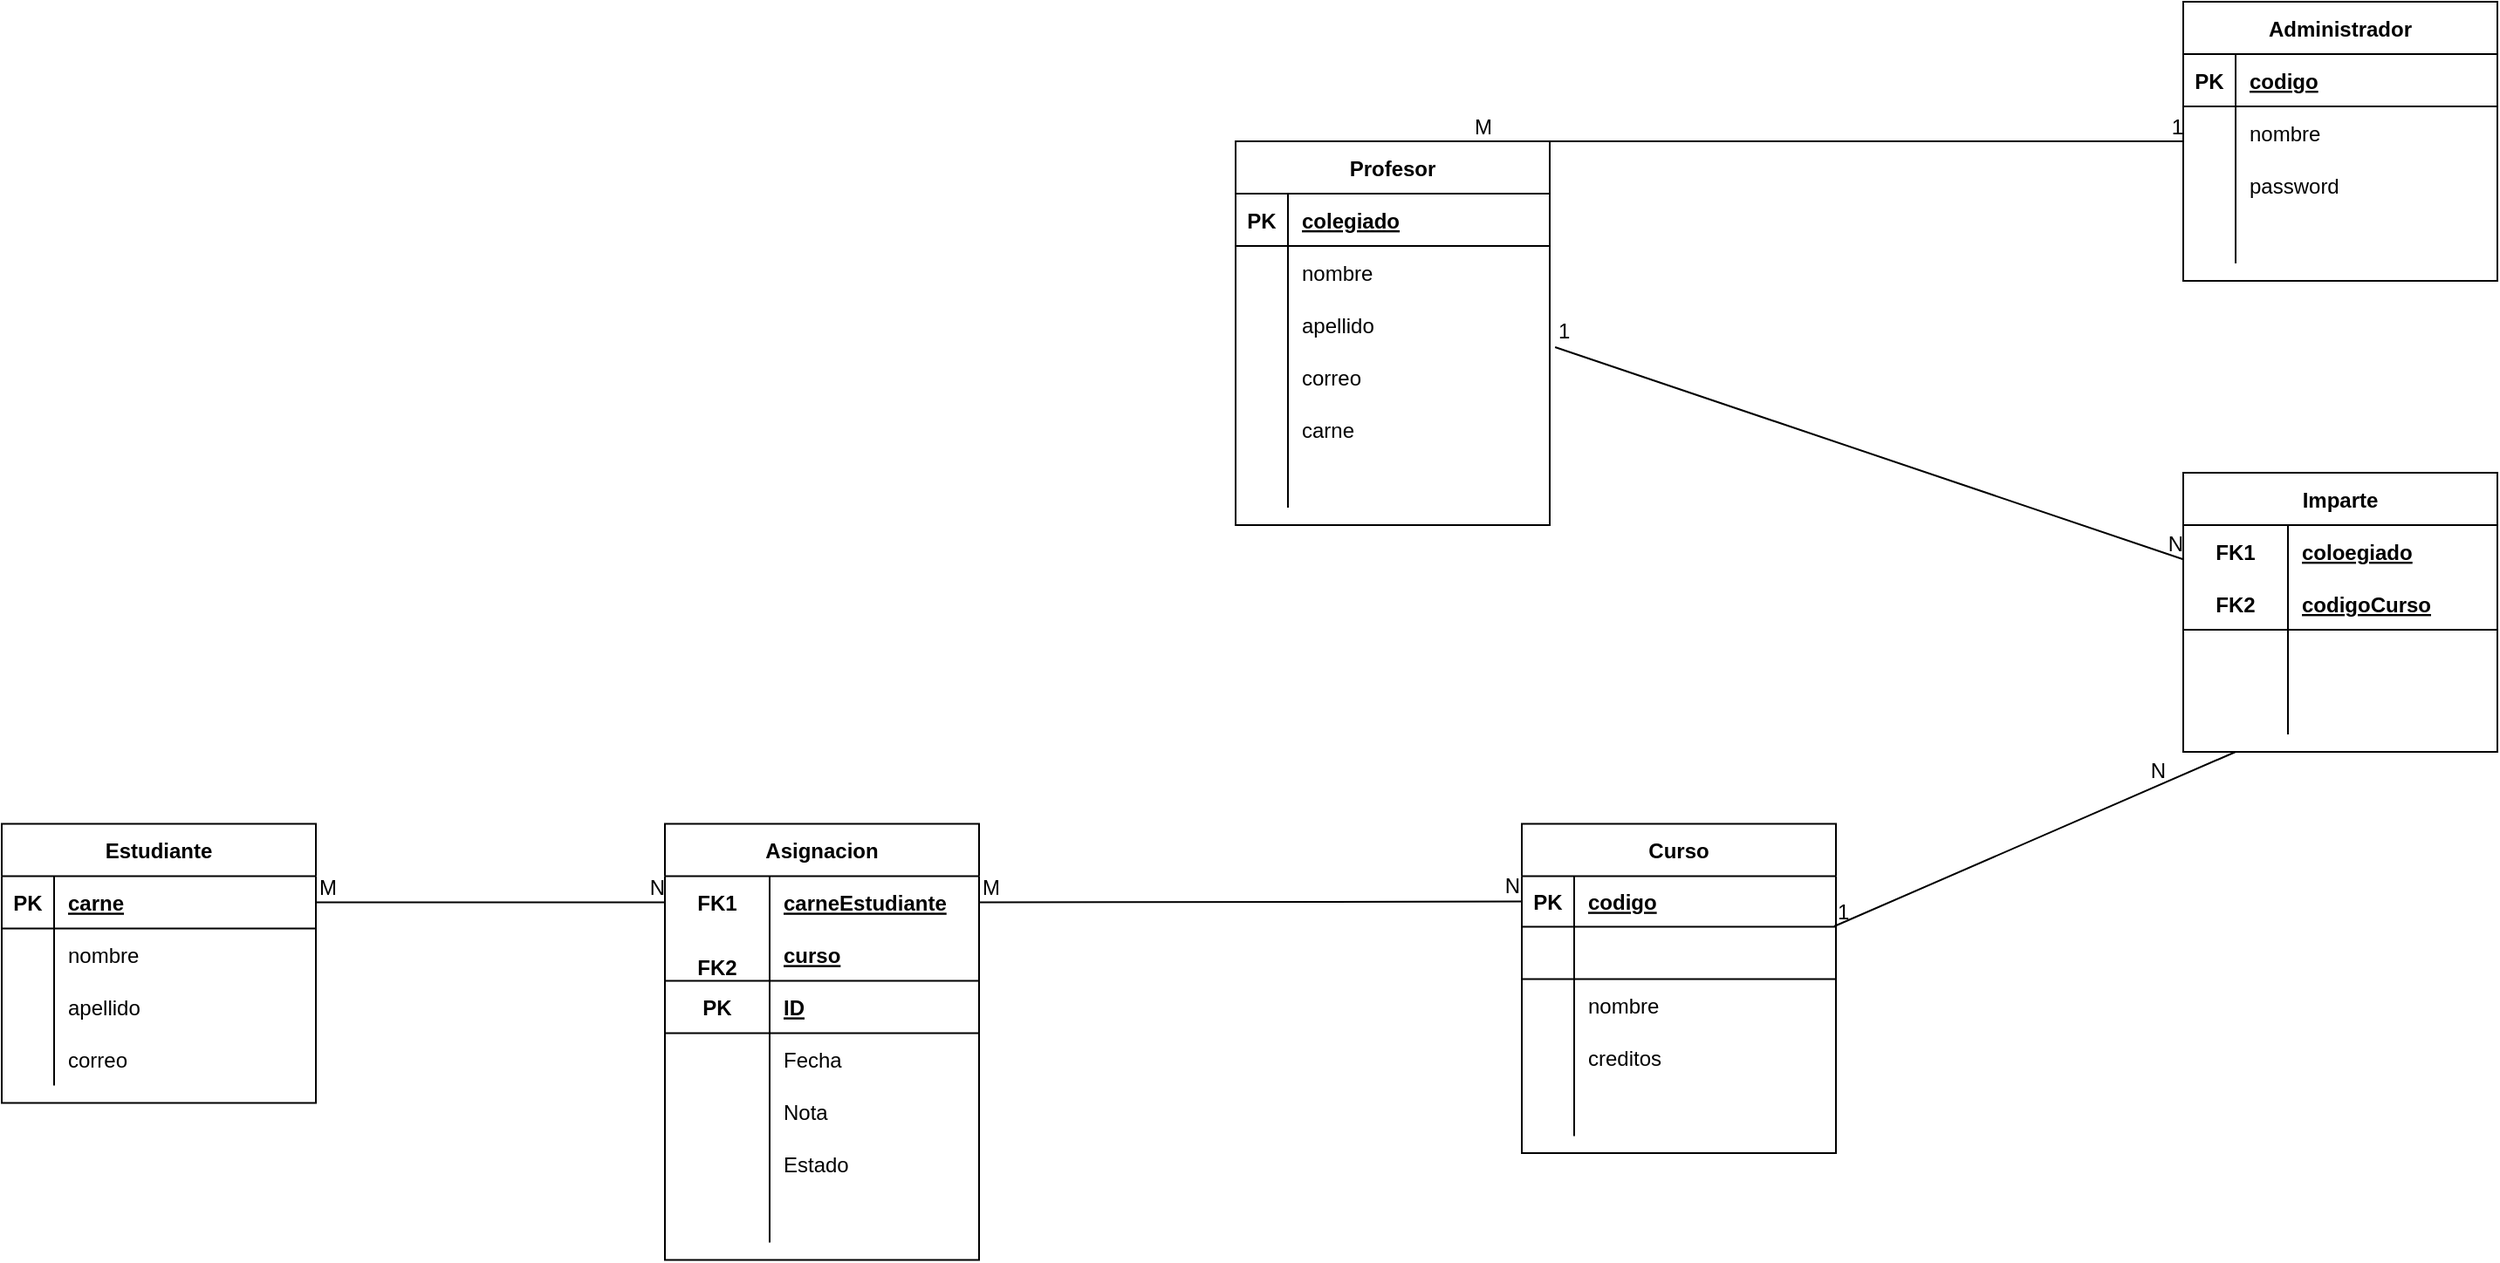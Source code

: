 <mxfile version="20.2.5" type="device"><diagram id="YXSED8SwQ3DKiTA42KXJ" name="Página-1"><mxGraphModel dx="1662" dy="840" grid="1" gridSize="10" guides="1" tooltips="1" connect="1" arrows="1" fold="1" page="1" pageScale="1" pageWidth="827" pageHeight="1169" math="0" shadow="0"><root><mxCell id="0"/><mxCell id="1" parent="0"/><mxCell id="o0XQgjASKxmksTlwsW91-1" value="Estudiante" style="shape=table;startSize=30;container=1;collapsible=1;childLayout=tableLayout;fixedRows=1;rowLines=0;fontStyle=1;align=center;resizeLast=1;" parent="1" vertex="1"><mxGeometry x="120" y="541.2" width="180" height="160" as="geometry"/></mxCell><mxCell id="o0XQgjASKxmksTlwsW91-2" value="" style="shape=tableRow;horizontal=0;startSize=0;swimlaneHead=0;swimlaneBody=0;fillColor=none;collapsible=0;dropTarget=0;points=[[0,0.5],[1,0.5]];portConstraint=eastwest;top=0;left=0;right=0;bottom=1;" parent="o0XQgjASKxmksTlwsW91-1" vertex="1"><mxGeometry y="30" width="180" height="30" as="geometry"/></mxCell><mxCell id="o0XQgjASKxmksTlwsW91-3" value="PK" style="shape=partialRectangle;connectable=0;fillColor=none;top=0;left=0;bottom=0;right=0;fontStyle=1;overflow=hidden;" parent="o0XQgjASKxmksTlwsW91-2" vertex="1"><mxGeometry width="30" height="30" as="geometry"><mxRectangle width="30" height="30" as="alternateBounds"/></mxGeometry></mxCell><mxCell id="o0XQgjASKxmksTlwsW91-4" value="carne" style="shape=partialRectangle;connectable=0;fillColor=none;top=0;left=0;bottom=0;right=0;align=left;spacingLeft=6;fontStyle=5;overflow=hidden;" parent="o0XQgjASKxmksTlwsW91-2" vertex="1"><mxGeometry x="30" width="150" height="30" as="geometry"><mxRectangle width="150" height="30" as="alternateBounds"/></mxGeometry></mxCell><mxCell id="o0XQgjASKxmksTlwsW91-5" value="" style="shape=tableRow;horizontal=0;startSize=0;swimlaneHead=0;swimlaneBody=0;fillColor=none;collapsible=0;dropTarget=0;points=[[0,0.5],[1,0.5]];portConstraint=eastwest;top=0;left=0;right=0;bottom=0;" parent="o0XQgjASKxmksTlwsW91-1" vertex="1"><mxGeometry y="60" width="180" height="30" as="geometry"/></mxCell><mxCell id="o0XQgjASKxmksTlwsW91-6" value="" style="shape=partialRectangle;connectable=0;fillColor=none;top=0;left=0;bottom=0;right=0;editable=1;overflow=hidden;" parent="o0XQgjASKxmksTlwsW91-5" vertex="1"><mxGeometry width="30" height="30" as="geometry"><mxRectangle width="30" height="30" as="alternateBounds"/></mxGeometry></mxCell><mxCell id="o0XQgjASKxmksTlwsW91-7" value="nombre" style="shape=partialRectangle;connectable=0;fillColor=none;top=0;left=0;bottom=0;right=0;align=left;spacingLeft=6;overflow=hidden;" parent="o0XQgjASKxmksTlwsW91-5" vertex="1"><mxGeometry x="30" width="150" height="30" as="geometry"><mxRectangle width="150" height="30" as="alternateBounds"/></mxGeometry></mxCell><mxCell id="o0XQgjASKxmksTlwsW91-8" value="" style="shape=tableRow;horizontal=0;startSize=0;swimlaneHead=0;swimlaneBody=0;fillColor=none;collapsible=0;dropTarget=0;points=[[0,0.5],[1,0.5]];portConstraint=eastwest;top=0;left=0;right=0;bottom=0;" parent="o0XQgjASKxmksTlwsW91-1" vertex="1"><mxGeometry y="90" width="180" height="30" as="geometry"/></mxCell><mxCell id="o0XQgjASKxmksTlwsW91-9" value="" style="shape=partialRectangle;connectable=0;fillColor=none;top=0;left=0;bottom=0;right=0;editable=1;overflow=hidden;" parent="o0XQgjASKxmksTlwsW91-8" vertex="1"><mxGeometry width="30" height="30" as="geometry"><mxRectangle width="30" height="30" as="alternateBounds"/></mxGeometry></mxCell><mxCell id="o0XQgjASKxmksTlwsW91-10" value="apellido" style="shape=partialRectangle;connectable=0;fillColor=none;top=0;left=0;bottom=0;right=0;align=left;spacingLeft=6;overflow=hidden;" parent="o0XQgjASKxmksTlwsW91-8" vertex="1"><mxGeometry x="30" width="150" height="30" as="geometry"><mxRectangle width="150" height="30" as="alternateBounds"/></mxGeometry></mxCell><mxCell id="o0XQgjASKxmksTlwsW91-11" value="" style="shape=tableRow;horizontal=0;startSize=0;swimlaneHead=0;swimlaneBody=0;fillColor=none;collapsible=0;dropTarget=0;points=[[0,0.5],[1,0.5]];portConstraint=eastwest;top=0;left=0;right=0;bottom=0;" parent="o0XQgjASKxmksTlwsW91-1" vertex="1"><mxGeometry y="120" width="180" height="30" as="geometry"/></mxCell><mxCell id="o0XQgjASKxmksTlwsW91-12" value="" style="shape=partialRectangle;connectable=0;fillColor=none;top=0;left=0;bottom=0;right=0;editable=1;overflow=hidden;" parent="o0XQgjASKxmksTlwsW91-11" vertex="1"><mxGeometry width="30" height="30" as="geometry"><mxRectangle width="30" height="30" as="alternateBounds"/></mxGeometry></mxCell><mxCell id="o0XQgjASKxmksTlwsW91-13" value="correo" style="shape=partialRectangle;connectable=0;fillColor=none;top=0;left=0;bottom=0;right=0;align=left;spacingLeft=6;overflow=hidden;" parent="o0XQgjASKxmksTlwsW91-11" vertex="1"><mxGeometry x="30" width="150" height="30" as="geometry"><mxRectangle width="150" height="30" as="alternateBounds"/></mxGeometry></mxCell><mxCell id="o0XQgjASKxmksTlwsW91-40" value="Profesor" style="shape=table;startSize=30;container=1;collapsible=1;childLayout=tableLayout;fixedRows=1;rowLines=0;fontStyle=1;align=center;resizeLast=1;" parent="1" vertex="1"><mxGeometry x="827" y="150" width="180" height="220" as="geometry"/></mxCell><mxCell id="o0XQgjASKxmksTlwsW91-41" value="" style="shape=tableRow;horizontal=0;startSize=0;swimlaneHead=0;swimlaneBody=0;fillColor=none;collapsible=0;dropTarget=0;points=[[0,0.5],[1,0.5]];portConstraint=eastwest;top=0;left=0;right=0;bottom=1;" parent="o0XQgjASKxmksTlwsW91-40" vertex="1"><mxGeometry y="30" width="180" height="30" as="geometry"/></mxCell><mxCell id="o0XQgjASKxmksTlwsW91-42" value="PK" style="shape=partialRectangle;connectable=0;fillColor=none;top=0;left=0;bottom=0;right=0;fontStyle=1;overflow=hidden;" parent="o0XQgjASKxmksTlwsW91-41" vertex="1"><mxGeometry width="30" height="30" as="geometry"><mxRectangle width="30" height="30" as="alternateBounds"/></mxGeometry></mxCell><mxCell id="o0XQgjASKxmksTlwsW91-43" value="colegiado" style="shape=partialRectangle;connectable=0;fillColor=none;top=0;left=0;bottom=0;right=0;align=left;spacingLeft=6;fontStyle=5;overflow=hidden;" parent="o0XQgjASKxmksTlwsW91-41" vertex="1"><mxGeometry x="30" width="150" height="30" as="geometry"><mxRectangle width="150" height="30" as="alternateBounds"/></mxGeometry></mxCell><mxCell id="o0XQgjASKxmksTlwsW91-44" value="" style="shape=tableRow;horizontal=0;startSize=0;swimlaneHead=0;swimlaneBody=0;fillColor=none;collapsible=0;dropTarget=0;points=[[0,0.5],[1,0.5]];portConstraint=eastwest;top=0;left=0;right=0;bottom=0;" parent="o0XQgjASKxmksTlwsW91-40" vertex="1"><mxGeometry y="60" width="180" height="30" as="geometry"/></mxCell><mxCell id="o0XQgjASKxmksTlwsW91-45" value="" style="shape=partialRectangle;connectable=0;fillColor=none;top=0;left=0;bottom=0;right=0;editable=1;overflow=hidden;" parent="o0XQgjASKxmksTlwsW91-44" vertex="1"><mxGeometry width="30" height="30" as="geometry"><mxRectangle width="30" height="30" as="alternateBounds"/></mxGeometry></mxCell><mxCell id="o0XQgjASKxmksTlwsW91-46" value="nombre" style="shape=partialRectangle;connectable=0;fillColor=none;top=0;left=0;bottom=0;right=0;align=left;spacingLeft=6;overflow=hidden;" parent="o0XQgjASKxmksTlwsW91-44" vertex="1"><mxGeometry x="30" width="150" height="30" as="geometry"><mxRectangle width="150" height="30" as="alternateBounds"/></mxGeometry></mxCell><mxCell id="o0XQgjASKxmksTlwsW91-47" value="" style="shape=tableRow;horizontal=0;startSize=0;swimlaneHead=0;swimlaneBody=0;fillColor=none;collapsible=0;dropTarget=0;points=[[0,0.5],[1,0.5]];portConstraint=eastwest;top=0;left=0;right=0;bottom=0;" parent="o0XQgjASKxmksTlwsW91-40" vertex="1"><mxGeometry y="90" width="180" height="30" as="geometry"/></mxCell><mxCell id="o0XQgjASKxmksTlwsW91-48" value="" style="shape=partialRectangle;connectable=0;fillColor=none;top=0;left=0;bottom=0;right=0;editable=1;overflow=hidden;" parent="o0XQgjASKxmksTlwsW91-47" vertex="1"><mxGeometry width="30" height="30" as="geometry"><mxRectangle width="30" height="30" as="alternateBounds"/></mxGeometry></mxCell><mxCell id="o0XQgjASKxmksTlwsW91-49" value="apellido" style="shape=partialRectangle;connectable=0;fillColor=none;top=0;left=0;bottom=0;right=0;align=left;spacingLeft=6;overflow=hidden;" parent="o0XQgjASKxmksTlwsW91-47" vertex="1"><mxGeometry x="30" width="150" height="30" as="geometry"><mxRectangle width="150" height="30" as="alternateBounds"/></mxGeometry></mxCell><mxCell id="o0XQgjASKxmksTlwsW91-50" value="" style="shape=tableRow;horizontal=0;startSize=0;swimlaneHead=0;swimlaneBody=0;fillColor=none;collapsible=0;dropTarget=0;points=[[0,0.5],[1,0.5]];portConstraint=eastwest;top=0;left=0;right=0;bottom=0;" parent="o0XQgjASKxmksTlwsW91-40" vertex="1"><mxGeometry y="120" width="180" height="30" as="geometry"/></mxCell><mxCell id="o0XQgjASKxmksTlwsW91-51" value="" style="shape=partialRectangle;connectable=0;fillColor=none;top=0;left=0;bottom=0;right=0;editable=1;overflow=hidden;" parent="o0XQgjASKxmksTlwsW91-50" vertex="1"><mxGeometry width="30" height="30" as="geometry"><mxRectangle width="30" height="30" as="alternateBounds"/></mxGeometry></mxCell><mxCell id="o0XQgjASKxmksTlwsW91-52" value="correo" style="shape=partialRectangle;connectable=0;fillColor=none;top=0;left=0;bottom=0;right=0;align=left;spacingLeft=6;overflow=hidden;" parent="o0XQgjASKxmksTlwsW91-50" vertex="1"><mxGeometry x="30" width="150" height="30" as="geometry"><mxRectangle width="150" height="30" as="alternateBounds"/></mxGeometry></mxCell><mxCell id="o0XQgjASKxmksTlwsW91-53" value="" style="shape=tableRow;horizontal=0;startSize=0;swimlaneHead=0;swimlaneBody=0;fillColor=none;collapsible=0;dropTarget=0;points=[[0,0.5],[1,0.5]];portConstraint=eastwest;top=0;left=0;right=0;bottom=0;" parent="o0XQgjASKxmksTlwsW91-40" vertex="1"><mxGeometry y="150" width="180" height="30" as="geometry"/></mxCell><mxCell id="o0XQgjASKxmksTlwsW91-54" value="" style="shape=partialRectangle;connectable=0;fillColor=none;top=0;left=0;bottom=0;right=0;editable=1;overflow=hidden;" parent="o0XQgjASKxmksTlwsW91-53" vertex="1"><mxGeometry width="30" height="30" as="geometry"><mxRectangle width="30" height="30" as="alternateBounds"/></mxGeometry></mxCell><mxCell id="o0XQgjASKxmksTlwsW91-55" value="carne" style="shape=partialRectangle;connectable=0;fillColor=none;top=0;left=0;bottom=0;right=0;align=left;spacingLeft=6;overflow=hidden;" parent="o0XQgjASKxmksTlwsW91-53" vertex="1"><mxGeometry x="30" width="150" height="30" as="geometry"><mxRectangle width="150" height="30" as="alternateBounds"/></mxGeometry></mxCell><mxCell id="o0XQgjASKxmksTlwsW91-56" value="" style="shape=tableRow;horizontal=0;startSize=0;swimlaneHead=0;swimlaneBody=0;fillColor=none;collapsible=0;dropTarget=0;points=[[0,0.5],[1,0.5]];portConstraint=eastwest;top=0;left=0;right=0;bottom=0;" parent="o0XQgjASKxmksTlwsW91-40" vertex="1"><mxGeometry y="180" width="180" height="30" as="geometry"/></mxCell><mxCell id="o0XQgjASKxmksTlwsW91-57" value="" style="shape=partialRectangle;connectable=0;fillColor=none;top=0;left=0;bottom=0;right=0;editable=1;overflow=hidden;" parent="o0XQgjASKxmksTlwsW91-56" vertex="1"><mxGeometry width="30" height="30" as="geometry"><mxRectangle width="30" height="30" as="alternateBounds"/></mxGeometry></mxCell><mxCell id="o0XQgjASKxmksTlwsW91-58" value="" style="shape=partialRectangle;connectable=0;fillColor=none;top=0;left=0;bottom=0;right=0;align=left;spacingLeft=6;overflow=hidden;" parent="o0XQgjASKxmksTlwsW91-56" vertex="1"><mxGeometry x="30" width="150" height="30" as="geometry"><mxRectangle width="150" height="30" as="alternateBounds"/></mxGeometry></mxCell><mxCell id="o0XQgjASKxmksTlwsW91-59" value="Curso" style="shape=table;startSize=30;container=1;collapsible=1;childLayout=tableLayout;fixedRows=1;rowLines=0;fontStyle=1;align=center;resizeLast=1;" parent="1" vertex="1"><mxGeometry x="991" y="541.2" width="180" height="188.8" as="geometry"/></mxCell><mxCell id="o0XQgjASKxmksTlwsW91-60" value="" style="shape=tableRow;horizontal=0;startSize=0;swimlaneHead=0;swimlaneBody=0;fillColor=none;collapsible=0;dropTarget=0;points=[[0,0.5],[1,0.5]];portConstraint=eastwest;top=0;left=0;right=0;bottom=1;" parent="o0XQgjASKxmksTlwsW91-59" vertex="1"><mxGeometry y="30" width="180" height="29" as="geometry"/></mxCell><mxCell id="o0XQgjASKxmksTlwsW91-61" value="PK" style="shape=partialRectangle;connectable=0;fillColor=none;top=0;left=0;bottom=0;right=0;fontStyle=1;overflow=hidden;" parent="o0XQgjASKxmksTlwsW91-60" vertex="1"><mxGeometry width="30" height="29" as="geometry"><mxRectangle width="30" height="29" as="alternateBounds"/></mxGeometry></mxCell><mxCell id="o0XQgjASKxmksTlwsW91-62" value="codigo" style="shape=partialRectangle;connectable=0;fillColor=none;top=0;left=0;bottom=0;right=0;align=left;spacingLeft=6;fontStyle=5;overflow=hidden;" parent="o0XQgjASKxmksTlwsW91-60" vertex="1"><mxGeometry x="30" width="150" height="29" as="geometry"><mxRectangle width="150" height="29" as="alternateBounds"/></mxGeometry></mxCell><mxCell id="AYPoFRsBQPut4fhDgriU-1" value="" style="shape=tableRow;horizontal=0;startSize=0;swimlaneHead=0;swimlaneBody=0;fillColor=none;collapsible=0;dropTarget=0;points=[[0,0.5],[1,0.5]];portConstraint=eastwest;top=0;left=0;right=0;bottom=1;" parent="o0XQgjASKxmksTlwsW91-59" vertex="1"><mxGeometry y="59" width="180" height="30" as="geometry"/></mxCell><mxCell id="AYPoFRsBQPut4fhDgriU-2" value="" style="shape=partialRectangle;connectable=0;fillColor=none;top=0;left=0;bottom=0;right=0;fontStyle=1;overflow=hidden;" parent="AYPoFRsBQPut4fhDgriU-1" vertex="1"><mxGeometry width="30" height="30" as="geometry"><mxRectangle width="30" height="30" as="alternateBounds"/></mxGeometry></mxCell><mxCell id="AYPoFRsBQPut4fhDgriU-3" value="" style="shape=partialRectangle;connectable=0;fillColor=none;top=0;left=0;bottom=0;right=0;align=left;spacingLeft=6;fontStyle=5;overflow=hidden;" parent="AYPoFRsBQPut4fhDgriU-1" vertex="1"><mxGeometry x="30" width="150" height="30" as="geometry"><mxRectangle width="150" height="30" as="alternateBounds"/></mxGeometry></mxCell><mxCell id="o0XQgjASKxmksTlwsW91-63" value="" style="shape=tableRow;horizontal=0;startSize=0;swimlaneHead=0;swimlaneBody=0;fillColor=none;collapsible=0;dropTarget=0;points=[[0,0.5],[1,0.5]];portConstraint=eastwest;top=0;left=0;right=0;bottom=0;" parent="o0XQgjASKxmksTlwsW91-59" vertex="1"><mxGeometry y="89" width="180" height="30" as="geometry"/></mxCell><mxCell id="o0XQgjASKxmksTlwsW91-64" value="" style="shape=partialRectangle;connectable=0;fillColor=none;top=0;left=0;bottom=0;right=0;editable=1;overflow=hidden;" parent="o0XQgjASKxmksTlwsW91-63" vertex="1"><mxGeometry width="30" height="30" as="geometry"><mxRectangle width="30" height="30" as="alternateBounds"/></mxGeometry></mxCell><mxCell id="o0XQgjASKxmksTlwsW91-65" value="nombre" style="shape=partialRectangle;connectable=0;fillColor=none;top=0;left=0;bottom=0;right=0;align=left;spacingLeft=6;overflow=hidden;" parent="o0XQgjASKxmksTlwsW91-63" vertex="1"><mxGeometry x="30" width="150" height="30" as="geometry"><mxRectangle width="150" height="30" as="alternateBounds"/></mxGeometry></mxCell><mxCell id="o0XQgjASKxmksTlwsW91-66" value="" style="shape=tableRow;horizontal=0;startSize=0;swimlaneHead=0;swimlaneBody=0;fillColor=none;collapsible=0;dropTarget=0;points=[[0,0.5],[1,0.5]];portConstraint=eastwest;top=0;left=0;right=0;bottom=0;" parent="o0XQgjASKxmksTlwsW91-59" vertex="1"><mxGeometry y="119" width="180" height="30" as="geometry"/></mxCell><mxCell id="o0XQgjASKxmksTlwsW91-67" value="" style="shape=partialRectangle;connectable=0;fillColor=none;top=0;left=0;bottom=0;right=0;editable=1;overflow=hidden;" parent="o0XQgjASKxmksTlwsW91-66" vertex="1"><mxGeometry width="30" height="30" as="geometry"><mxRectangle width="30" height="30" as="alternateBounds"/></mxGeometry></mxCell><mxCell id="o0XQgjASKxmksTlwsW91-68" value="creditos" style="shape=partialRectangle;connectable=0;fillColor=none;top=0;left=0;bottom=0;right=0;align=left;spacingLeft=6;overflow=hidden;" parent="o0XQgjASKxmksTlwsW91-66" vertex="1"><mxGeometry x="30" width="150" height="30" as="geometry"><mxRectangle width="150" height="30" as="alternateBounds"/></mxGeometry></mxCell><mxCell id="o0XQgjASKxmksTlwsW91-69" value="" style="shape=tableRow;horizontal=0;startSize=0;swimlaneHead=0;swimlaneBody=0;fillColor=none;collapsible=0;dropTarget=0;points=[[0,0.5],[1,0.5]];portConstraint=eastwest;top=0;left=0;right=0;bottom=0;" parent="o0XQgjASKxmksTlwsW91-59" vertex="1"><mxGeometry y="149" width="180" height="30" as="geometry"/></mxCell><mxCell id="o0XQgjASKxmksTlwsW91-70" value="" style="shape=partialRectangle;connectable=0;fillColor=none;top=0;left=0;bottom=0;right=0;editable=1;overflow=hidden;" parent="o0XQgjASKxmksTlwsW91-69" vertex="1"><mxGeometry width="30" height="30" as="geometry"><mxRectangle width="30" height="30" as="alternateBounds"/></mxGeometry></mxCell><mxCell id="o0XQgjASKxmksTlwsW91-71" value="" style="shape=partialRectangle;connectable=0;fillColor=none;top=0;left=0;bottom=0;right=0;align=left;spacingLeft=6;overflow=hidden;" parent="o0XQgjASKxmksTlwsW91-69" vertex="1"><mxGeometry x="30" width="150" height="30" as="geometry"><mxRectangle width="150" height="30" as="alternateBounds"/></mxGeometry></mxCell><mxCell id="o0XQgjASKxmksTlwsW91-72" value="Asignacion" style="shape=table;startSize=30;container=1;collapsible=1;childLayout=tableLayout;fixedRows=1;rowLines=0;fontStyle=1;align=center;resizeLast=1;" parent="1" vertex="1"><mxGeometry x="500" y="541.2" width="180" height="250" as="geometry"/></mxCell><mxCell id="o0XQgjASKxmksTlwsW91-73" value="" style="shape=tableRow;horizontal=0;startSize=0;swimlaneHead=0;swimlaneBody=0;fillColor=none;collapsible=0;dropTarget=0;points=[[0,0.5],[1,0.5]];portConstraint=eastwest;top=0;left=0;right=0;bottom=0;" parent="o0XQgjASKxmksTlwsW91-72" vertex="1"><mxGeometry y="30" width="180" height="30" as="geometry"/></mxCell><mxCell id="o0XQgjASKxmksTlwsW91-74" value="FK1" style="shape=partialRectangle;connectable=0;fillColor=none;top=0;left=0;bottom=0;right=0;fontStyle=1;overflow=hidden;" parent="o0XQgjASKxmksTlwsW91-73" vertex="1"><mxGeometry width="60" height="30" as="geometry"><mxRectangle width="60" height="30" as="alternateBounds"/></mxGeometry></mxCell><mxCell id="o0XQgjASKxmksTlwsW91-75" value="carneEstudiante" style="shape=partialRectangle;connectable=0;fillColor=none;top=0;left=0;bottom=0;right=0;align=left;spacingLeft=6;fontStyle=5;overflow=hidden;" parent="o0XQgjASKxmksTlwsW91-73" vertex="1"><mxGeometry x="60" width="120" height="30" as="geometry"><mxRectangle width="120" height="30" as="alternateBounds"/></mxGeometry></mxCell><mxCell id="o0XQgjASKxmksTlwsW91-76" value="" style="shape=tableRow;horizontal=0;startSize=0;swimlaneHead=0;swimlaneBody=0;fillColor=none;collapsible=0;dropTarget=0;points=[[0,0.5],[1,0.5]];portConstraint=eastwest;top=0;left=0;right=0;bottom=1;" parent="o0XQgjASKxmksTlwsW91-72" vertex="1"><mxGeometry y="60" width="180" height="30" as="geometry"/></mxCell><mxCell id="o0XQgjASKxmksTlwsW91-77" value="&#10;FK2" style="shape=partialRectangle;connectable=0;fillColor=none;top=0;left=0;bottom=0;right=0;fontStyle=1;overflow=hidden;" parent="o0XQgjASKxmksTlwsW91-76" vertex="1"><mxGeometry width="60" height="30" as="geometry"><mxRectangle width="60" height="30" as="alternateBounds"/></mxGeometry></mxCell><mxCell id="o0XQgjASKxmksTlwsW91-78" value="curso" style="shape=partialRectangle;connectable=0;fillColor=none;top=0;left=0;bottom=0;right=0;align=left;spacingLeft=6;fontStyle=5;overflow=hidden;" parent="o0XQgjASKxmksTlwsW91-76" vertex="1"><mxGeometry x="60" width="120" height="30" as="geometry"><mxRectangle width="120" height="30" as="alternateBounds"/></mxGeometry></mxCell><mxCell id="o0XQgjASKxmksTlwsW91-112" value="" style="shape=tableRow;horizontal=0;startSize=0;swimlaneHead=0;swimlaneBody=0;fillColor=none;collapsible=0;dropTarget=0;points=[[0,0.5],[1,0.5]];portConstraint=eastwest;top=0;left=0;right=0;bottom=1;" parent="o0XQgjASKxmksTlwsW91-72" vertex="1"><mxGeometry y="90" width="180" height="30" as="geometry"/></mxCell><mxCell id="o0XQgjASKxmksTlwsW91-113" value="PK" style="shape=partialRectangle;connectable=0;fillColor=none;top=0;left=0;bottom=0;right=0;fontStyle=1;overflow=hidden;" parent="o0XQgjASKxmksTlwsW91-112" vertex="1"><mxGeometry width="60" height="30" as="geometry"><mxRectangle width="60" height="30" as="alternateBounds"/></mxGeometry></mxCell><mxCell id="o0XQgjASKxmksTlwsW91-114" value="ID" style="shape=partialRectangle;connectable=0;fillColor=none;top=0;left=0;bottom=0;right=0;align=left;spacingLeft=6;fontStyle=5;overflow=hidden;" parent="o0XQgjASKxmksTlwsW91-112" vertex="1"><mxGeometry x="60" width="120" height="30" as="geometry"><mxRectangle width="120" height="30" as="alternateBounds"/></mxGeometry></mxCell><mxCell id="o0XQgjASKxmksTlwsW91-79" value="" style="shape=tableRow;horizontal=0;startSize=0;swimlaneHead=0;swimlaneBody=0;fillColor=none;collapsible=0;dropTarget=0;points=[[0,0.5],[1,0.5]];portConstraint=eastwest;top=0;left=0;right=0;bottom=0;" parent="o0XQgjASKxmksTlwsW91-72" vertex="1"><mxGeometry y="120" width="180" height="30" as="geometry"/></mxCell><mxCell id="o0XQgjASKxmksTlwsW91-80" value="" style="shape=partialRectangle;connectable=0;fillColor=none;top=0;left=0;bottom=0;right=0;editable=1;overflow=hidden;" parent="o0XQgjASKxmksTlwsW91-79" vertex="1"><mxGeometry width="60" height="30" as="geometry"><mxRectangle width="60" height="30" as="alternateBounds"/></mxGeometry></mxCell><mxCell id="o0XQgjASKxmksTlwsW91-81" value="Fecha" style="shape=partialRectangle;connectable=0;fillColor=none;top=0;left=0;bottom=0;right=0;align=left;spacingLeft=6;overflow=hidden;" parent="o0XQgjASKxmksTlwsW91-79" vertex="1"><mxGeometry x="60" width="120" height="30" as="geometry"><mxRectangle width="120" height="30" as="alternateBounds"/></mxGeometry></mxCell><mxCell id="o0XQgjASKxmksTlwsW91-118" value="" style="shape=tableRow;horizontal=0;startSize=0;swimlaneHead=0;swimlaneBody=0;fillColor=none;collapsible=0;dropTarget=0;points=[[0,0.5],[1,0.5]];portConstraint=eastwest;top=0;left=0;right=0;bottom=0;" parent="o0XQgjASKxmksTlwsW91-72" vertex="1"><mxGeometry y="150" width="180" height="30" as="geometry"/></mxCell><mxCell id="o0XQgjASKxmksTlwsW91-119" value="" style="shape=partialRectangle;connectable=0;fillColor=none;top=0;left=0;bottom=0;right=0;editable=1;overflow=hidden;" parent="o0XQgjASKxmksTlwsW91-118" vertex="1"><mxGeometry width="60" height="30" as="geometry"><mxRectangle width="60" height="30" as="alternateBounds"/></mxGeometry></mxCell><mxCell id="o0XQgjASKxmksTlwsW91-120" value="Nota" style="shape=partialRectangle;connectable=0;fillColor=none;top=0;left=0;bottom=0;right=0;align=left;spacingLeft=6;overflow=hidden;" parent="o0XQgjASKxmksTlwsW91-118" vertex="1"><mxGeometry x="60" width="120" height="30" as="geometry"><mxRectangle width="120" height="30" as="alternateBounds"/></mxGeometry></mxCell><mxCell id="o0XQgjASKxmksTlwsW91-121" value="" style="shape=tableRow;horizontal=0;startSize=0;swimlaneHead=0;swimlaneBody=0;fillColor=none;collapsible=0;dropTarget=0;points=[[0,0.5],[1,0.5]];portConstraint=eastwest;top=0;left=0;right=0;bottom=0;" parent="o0XQgjASKxmksTlwsW91-72" vertex="1"><mxGeometry y="180" width="180" height="30" as="geometry"/></mxCell><mxCell id="o0XQgjASKxmksTlwsW91-122" value="" style="shape=partialRectangle;connectable=0;fillColor=none;top=0;left=0;bottom=0;right=0;editable=1;overflow=hidden;" parent="o0XQgjASKxmksTlwsW91-121" vertex="1"><mxGeometry width="60" height="30" as="geometry"><mxRectangle width="60" height="30" as="alternateBounds"/></mxGeometry></mxCell><mxCell id="o0XQgjASKxmksTlwsW91-123" value="Estado" style="shape=partialRectangle;connectable=0;fillColor=none;top=0;left=0;bottom=0;right=0;align=left;spacingLeft=6;overflow=hidden;" parent="o0XQgjASKxmksTlwsW91-121" vertex="1"><mxGeometry x="60" width="120" height="30" as="geometry"><mxRectangle width="120" height="30" as="alternateBounds"/></mxGeometry></mxCell><mxCell id="o0XQgjASKxmksTlwsW91-82" value="" style="shape=tableRow;horizontal=0;startSize=0;swimlaneHead=0;swimlaneBody=0;fillColor=none;collapsible=0;dropTarget=0;points=[[0,0.5],[1,0.5]];portConstraint=eastwest;top=0;left=0;right=0;bottom=0;" parent="o0XQgjASKxmksTlwsW91-72" vertex="1"><mxGeometry y="210" width="180" height="30" as="geometry"/></mxCell><mxCell id="o0XQgjASKxmksTlwsW91-83" value="" style="shape=partialRectangle;connectable=0;fillColor=none;top=0;left=0;bottom=0;right=0;editable=1;overflow=hidden;" parent="o0XQgjASKxmksTlwsW91-82" vertex="1"><mxGeometry width="60" height="30" as="geometry"><mxRectangle width="60" height="30" as="alternateBounds"/></mxGeometry></mxCell><mxCell id="o0XQgjASKxmksTlwsW91-84" value="" style="shape=partialRectangle;connectable=0;fillColor=none;top=0;left=0;bottom=0;right=0;align=left;spacingLeft=6;overflow=hidden;" parent="o0XQgjASKxmksTlwsW91-82" vertex="1"><mxGeometry x="60" width="120" height="30" as="geometry"><mxRectangle width="120" height="30" as="alternateBounds"/></mxGeometry></mxCell><mxCell id="o0XQgjASKxmksTlwsW91-85" value="" style="endArrow=none;html=1;rounded=0;exitX=1;exitY=0.5;exitDx=0;exitDy=0;entryX=0;entryY=0.5;entryDx=0;entryDy=0;" parent="1" source="o0XQgjASKxmksTlwsW91-2" target="o0XQgjASKxmksTlwsW91-73" edge="1"><mxGeometry relative="1" as="geometry"><mxPoint x="350" y="411.2" as="sourcePoint"/><mxPoint x="510" y="411.2" as="targetPoint"/></mxGeometry></mxCell><mxCell id="o0XQgjASKxmksTlwsW91-86" value="M" style="resizable=0;html=1;align=left;verticalAlign=bottom;" parent="o0XQgjASKxmksTlwsW91-85" connectable="0" vertex="1"><mxGeometry x="-1" relative="1" as="geometry"/></mxCell><mxCell id="o0XQgjASKxmksTlwsW91-87" value="N" style="resizable=0;html=1;align=right;verticalAlign=bottom;" parent="o0XQgjASKxmksTlwsW91-85" connectable="0" vertex="1"><mxGeometry x="1" relative="1" as="geometry"/></mxCell><mxCell id="o0XQgjASKxmksTlwsW91-88" value="" style="endArrow=none;html=1;rounded=0;exitX=1;exitY=0.5;exitDx=0;exitDy=0;" parent="1" source="o0XQgjASKxmksTlwsW91-73" target="o0XQgjASKxmksTlwsW91-60" edge="1"><mxGeometry relative="1" as="geometry"><mxPoint x="720" y="431.2" as="sourcePoint"/><mxPoint x="920" y="431.2" as="targetPoint"/></mxGeometry></mxCell><mxCell id="o0XQgjASKxmksTlwsW91-89" value="M" style="resizable=0;html=1;align=left;verticalAlign=bottom;" parent="o0XQgjASKxmksTlwsW91-88" connectable="0" vertex="1"><mxGeometry x="-1" relative="1" as="geometry"/></mxCell><mxCell id="o0XQgjASKxmksTlwsW91-90" value="N" style="resizable=0;html=1;align=right;verticalAlign=bottom;" parent="o0XQgjASKxmksTlwsW91-88" connectable="0" vertex="1"><mxGeometry x="1" relative="1" as="geometry"/></mxCell><mxCell id="o0XQgjASKxmksTlwsW91-91" value="" style="endArrow=none;html=1;rounded=0;exitX=1.017;exitY=-0.067;exitDx=0;exitDy=0;exitPerimeter=0;" parent="1" source="o0XQgjASKxmksTlwsW91-50" target="jbptjtsw8BKwwjhr5FpI-1" edge="1"><mxGeometry relative="1" as="geometry"><mxPoint x="1140" y="310" as="sourcePoint"/><mxPoint x="1300" y="310" as="targetPoint"/></mxGeometry></mxCell><mxCell id="o0XQgjASKxmksTlwsW91-92" value="1" style="resizable=0;html=1;align=left;verticalAlign=bottom;" parent="o0XQgjASKxmksTlwsW91-91" connectable="0" vertex="1"><mxGeometry x="-1" relative="1" as="geometry"/></mxCell><mxCell id="o0XQgjASKxmksTlwsW91-93" value="N" style="resizable=0;html=1;align=right;verticalAlign=bottom;" parent="o0XQgjASKxmksTlwsW91-91" connectable="0" vertex="1"><mxGeometry x="1" relative="1" as="geometry"/></mxCell><mxCell id="o0XQgjASKxmksTlwsW91-94" value="Administrador" style="shape=table;startSize=30;container=1;collapsible=1;childLayout=tableLayout;fixedRows=1;rowLines=0;fontStyle=1;align=center;resizeLast=1;" parent="1" vertex="1"><mxGeometry x="1370" y="70" width="180" height="160" as="geometry"/></mxCell><mxCell id="o0XQgjASKxmksTlwsW91-95" value="" style="shape=tableRow;horizontal=0;startSize=0;swimlaneHead=0;swimlaneBody=0;fillColor=none;collapsible=0;dropTarget=0;points=[[0,0.5],[1,0.5]];portConstraint=eastwest;top=0;left=0;right=0;bottom=1;" parent="o0XQgjASKxmksTlwsW91-94" vertex="1"><mxGeometry y="30" width="180" height="30" as="geometry"/></mxCell><mxCell id="o0XQgjASKxmksTlwsW91-96" value="PK" style="shape=partialRectangle;connectable=0;fillColor=none;top=0;left=0;bottom=0;right=0;fontStyle=1;overflow=hidden;" parent="o0XQgjASKxmksTlwsW91-95" vertex="1"><mxGeometry width="30" height="30" as="geometry"><mxRectangle width="30" height="30" as="alternateBounds"/></mxGeometry></mxCell><mxCell id="o0XQgjASKxmksTlwsW91-97" value="codigo" style="shape=partialRectangle;connectable=0;fillColor=none;top=0;left=0;bottom=0;right=0;align=left;spacingLeft=6;fontStyle=5;overflow=hidden;" parent="o0XQgjASKxmksTlwsW91-95" vertex="1"><mxGeometry x="30" width="150" height="30" as="geometry"><mxRectangle width="150" height="30" as="alternateBounds"/></mxGeometry></mxCell><mxCell id="o0XQgjASKxmksTlwsW91-98" value="" style="shape=tableRow;horizontal=0;startSize=0;swimlaneHead=0;swimlaneBody=0;fillColor=none;collapsible=0;dropTarget=0;points=[[0,0.5],[1,0.5]];portConstraint=eastwest;top=0;left=0;right=0;bottom=0;" parent="o0XQgjASKxmksTlwsW91-94" vertex="1"><mxGeometry y="60" width="180" height="30" as="geometry"/></mxCell><mxCell id="o0XQgjASKxmksTlwsW91-99" value="" style="shape=partialRectangle;connectable=0;fillColor=none;top=0;left=0;bottom=0;right=0;editable=1;overflow=hidden;" parent="o0XQgjASKxmksTlwsW91-98" vertex="1"><mxGeometry width="30" height="30" as="geometry"><mxRectangle width="30" height="30" as="alternateBounds"/></mxGeometry></mxCell><mxCell id="o0XQgjASKxmksTlwsW91-100" value="nombre" style="shape=partialRectangle;connectable=0;fillColor=none;top=0;left=0;bottom=0;right=0;align=left;spacingLeft=6;overflow=hidden;" parent="o0XQgjASKxmksTlwsW91-98" vertex="1"><mxGeometry x="30" width="150" height="30" as="geometry"><mxRectangle width="150" height="30" as="alternateBounds"/></mxGeometry></mxCell><mxCell id="o0XQgjASKxmksTlwsW91-101" value="" style="shape=tableRow;horizontal=0;startSize=0;swimlaneHead=0;swimlaneBody=0;fillColor=none;collapsible=0;dropTarget=0;points=[[0,0.5],[1,0.5]];portConstraint=eastwest;top=0;left=0;right=0;bottom=0;" parent="o0XQgjASKxmksTlwsW91-94" vertex="1"><mxGeometry y="90" width="180" height="30" as="geometry"/></mxCell><mxCell id="o0XQgjASKxmksTlwsW91-102" value="" style="shape=partialRectangle;connectable=0;fillColor=none;top=0;left=0;bottom=0;right=0;editable=1;overflow=hidden;" parent="o0XQgjASKxmksTlwsW91-101" vertex="1"><mxGeometry width="30" height="30" as="geometry"><mxRectangle width="30" height="30" as="alternateBounds"/></mxGeometry></mxCell><mxCell id="o0XQgjASKxmksTlwsW91-103" value="password" style="shape=partialRectangle;connectable=0;fillColor=none;top=0;left=0;bottom=0;right=0;align=left;spacingLeft=6;overflow=hidden;" parent="o0XQgjASKxmksTlwsW91-101" vertex="1"><mxGeometry x="30" width="150" height="30" as="geometry"><mxRectangle width="150" height="30" as="alternateBounds"/></mxGeometry></mxCell><mxCell id="o0XQgjASKxmksTlwsW91-104" value="" style="shape=tableRow;horizontal=0;startSize=0;swimlaneHead=0;swimlaneBody=0;fillColor=none;collapsible=0;dropTarget=0;points=[[0,0.5],[1,0.5]];portConstraint=eastwest;top=0;left=0;right=0;bottom=0;" parent="o0XQgjASKxmksTlwsW91-94" vertex="1"><mxGeometry y="120" width="180" height="30" as="geometry"/></mxCell><mxCell id="o0XQgjASKxmksTlwsW91-105" value="" style="shape=partialRectangle;connectable=0;fillColor=none;top=0;left=0;bottom=0;right=0;editable=1;overflow=hidden;" parent="o0XQgjASKxmksTlwsW91-104" vertex="1"><mxGeometry width="30" height="30" as="geometry"><mxRectangle width="30" height="30" as="alternateBounds"/></mxGeometry></mxCell><mxCell id="o0XQgjASKxmksTlwsW91-106" value="" style="shape=partialRectangle;connectable=0;fillColor=none;top=0;left=0;bottom=0;right=0;align=left;spacingLeft=6;overflow=hidden;" parent="o0XQgjASKxmksTlwsW91-104" vertex="1"><mxGeometry x="30" width="150" height="30" as="geometry"><mxRectangle width="150" height="30" as="alternateBounds"/></mxGeometry></mxCell><mxCell id="o0XQgjASKxmksTlwsW91-109" value="" style="endArrow=none;html=1;rounded=0;exitX=0.75;exitY=0;exitDx=0;exitDy=0;" parent="1" source="o0XQgjASKxmksTlwsW91-40" target="o0XQgjASKxmksTlwsW91-94" edge="1"><mxGeometry relative="1" as="geometry"><mxPoint x="1030" y="30" as="sourcePoint"/><mxPoint x="1190" y="30" as="targetPoint"/></mxGeometry></mxCell><mxCell id="o0XQgjASKxmksTlwsW91-110" value="M" style="resizable=0;html=1;align=left;verticalAlign=bottom;" parent="o0XQgjASKxmksTlwsW91-109" connectable="0" vertex="1"><mxGeometry x="-1" relative="1" as="geometry"/></mxCell><mxCell id="o0XQgjASKxmksTlwsW91-111" value="1" style="resizable=0;html=1;align=right;verticalAlign=bottom;" parent="o0XQgjASKxmksTlwsW91-109" connectable="0" vertex="1"><mxGeometry x="1" relative="1" as="geometry"/></mxCell><mxCell id="jbptjtsw8BKwwjhr5FpI-1" value="Imparte" style="shape=table;startSize=30;container=1;collapsible=1;childLayout=tableLayout;fixedRows=1;rowLines=0;fontStyle=1;align=center;resizeLast=1;" vertex="1" parent="1"><mxGeometry x="1370" y="340" width="180" height="160" as="geometry"/></mxCell><mxCell id="jbptjtsw8BKwwjhr5FpI-2" value="" style="shape=tableRow;horizontal=0;startSize=0;swimlaneHead=0;swimlaneBody=0;fillColor=none;collapsible=0;dropTarget=0;points=[[0,0.5],[1,0.5]];portConstraint=eastwest;top=0;left=0;right=0;bottom=0;" vertex="1" parent="jbptjtsw8BKwwjhr5FpI-1"><mxGeometry y="30" width="180" height="30" as="geometry"/></mxCell><mxCell id="jbptjtsw8BKwwjhr5FpI-3" value="FK1" style="shape=partialRectangle;connectable=0;fillColor=none;top=0;left=0;bottom=0;right=0;fontStyle=1;overflow=hidden;" vertex="1" parent="jbptjtsw8BKwwjhr5FpI-2"><mxGeometry width="60" height="30" as="geometry"><mxRectangle width="60" height="30" as="alternateBounds"/></mxGeometry></mxCell><mxCell id="jbptjtsw8BKwwjhr5FpI-4" value="coloegiado" style="shape=partialRectangle;connectable=0;fillColor=none;top=0;left=0;bottom=0;right=0;align=left;spacingLeft=6;fontStyle=5;overflow=hidden;" vertex="1" parent="jbptjtsw8BKwwjhr5FpI-2"><mxGeometry x="60" width="120" height="30" as="geometry"><mxRectangle width="120" height="30" as="alternateBounds"/></mxGeometry></mxCell><mxCell id="jbptjtsw8BKwwjhr5FpI-5" value="" style="shape=tableRow;horizontal=0;startSize=0;swimlaneHead=0;swimlaneBody=0;fillColor=none;collapsible=0;dropTarget=0;points=[[0,0.5],[1,0.5]];portConstraint=eastwest;top=0;left=0;right=0;bottom=1;" vertex="1" parent="jbptjtsw8BKwwjhr5FpI-1"><mxGeometry y="60" width="180" height="30" as="geometry"/></mxCell><mxCell id="jbptjtsw8BKwwjhr5FpI-6" value="FK2" style="shape=partialRectangle;connectable=0;fillColor=none;top=0;left=0;bottom=0;right=0;fontStyle=1;overflow=hidden;" vertex="1" parent="jbptjtsw8BKwwjhr5FpI-5"><mxGeometry width="60" height="30" as="geometry"><mxRectangle width="60" height="30" as="alternateBounds"/></mxGeometry></mxCell><mxCell id="jbptjtsw8BKwwjhr5FpI-7" value="codigoCurso" style="shape=partialRectangle;connectable=0;fillColor=none;top=0;left=0;bottom=0;right=0;align=left;spacingLeft=6;fontStyle=5;overflow=hidden;" vertex="1" parent="jbptjtsw8BKwwjhr5FpI-5"><mxGeometry x="60" width="120" height="30" as="geometry"><mxRectangle width="120" height="30" as="alternateBounds"/></mxGeometry></mxCell><mxCell id="jbptjtsw8BKwwjhr5FpI-8" value="" style="shape=tableRow;horizontal=0;startSize=0;swimlaneHead=0;swimlaneBody=0;fillColor=none;collapsible=0;dropTarget=0;points=[[0,0.5],[1,0.5]];portConstraint=eastwest;top=0;left=0;right=0;bottom=0;" vertex="1" parent="jbptjtsw8BKwwjhr5FpI-1"><mxGeometry y="90" width="180" height="30" as="geometry"/></mxCell><mxCell id="jbptjtsw8BKwwjhr5FpI-9" value="" style="shape=partialRectangle;connectable=0;fillColor=none;top=0;left=0;bottom=0;right=0;editable=1;overflow=hidden;" vertex="1" parent="jbptjtsw8BKwwjhr5FpI-8"><mxGeometry width="60" height="30" as="geometry"><mxRectangle width="60" height="30" as="alternateBounds"/></mxGeometry></mxCell><mxCell id="jbptjtsw8BKwwjhr5FpI-10" value="" style="shape=partialRectangle;connectable=0;fillColor=none;top=0;left=0;bottom=0;right=0;align=left;spacingLeft=6;overflow=hidden;" vertex="1" parent="jbptjtsw8BKwwjhr5FpI-8"><mxGeometry x="60" width="120" height="30" as="geometry"><mxRectangle width="120" height="30" as="alternateBounds"/></mxGeometry></mxCell><mxCell id="jbptjtsw8BKwwjhr5FpI-11" value="" style="shape=tableRow;horizontal=0;startSize=0;swimlaneHead=0;swimlaneBody=0;fillColor=none;collapsible=0;dropTarget=0;points=[[0,0.5],[1,0.5]];portConstraint=eastwest;top=0;left=0;right=0;bottom=0;" vertex="1" parent="jbptjtsw8BKwwjhr5FpI-1"><mxGeometry y="120" width="180" height="30" as="geometry"/></mxCell><mxCell id="jbptjtsw8BKwwjhr5FpI-12" value="" style="shape=partialRectangle;connectable=0;fillColor=none;top=0;left=0;bottom=0;right=0;editable=1;overflow=hidden;" vertex="1" parent="jbptjtsw8BKwwjhr5FpI-11"><mxGeometry width="60" height="30" as="geometry"><mxRectangle width="60" height="30" as="alternateBounds"/></mxGeometry></mxCell><mxCell id="jbptjtsw8BKwwjhr5FpI-13" value="" style="shape=partialRectangle;connectable=0;fillColor=none;top=0;left=0;bottom=0;right=0;align=left;spacingLeft=6;overflow=hidden;" vertex="1" parent="jbptjtsw8BKwwjhr5FpI-11"><mxGeometry x="60" width="120" height="30" as="geometry"><mxRectangle width="120" height="30" as="alternateBounds"/></mxGeometry></mxCell><mxCell id="jbptjtsw8BKwwjhr5FpI-15" value="" style="endArrow=none;html=1;rounded=0;" edge="1" parent="1"><mxGeometry relative="1" as="geometry"><mxPoint x="1170" y="600" as="sourcePoint"/><mxPoint x="1400" y="500" as="targetPoint"/></mxGeometry></mxCell><mxCell id="jbptjtsw8BKwwjhr5FpI-16" value="1" style="resizable=0;html=1;align=left;verticalAlign=bottom;" connectable="0" vertex="1" parent="jbptjtsw8BKwwjhr5FpI-15"><mxGeometry x="-1" relative="1" as="geometry"/></mxCell><mxCell id="jbptjtsw8BKwwjhr5FpI-17" value="N" style="resizable=0;html=1;align=right;verticalAlign=bottom;" connectable="0" vertex="1" parent="jbptjtsw8BKwwjhr5FpI-15"><mxGeometry x="1" relative="1" as="geometry"><mxPoint x="-40" y="20" as="offset"/></mxGeometry></mxCell></root></mxGraphModel></diagram></mxfile>